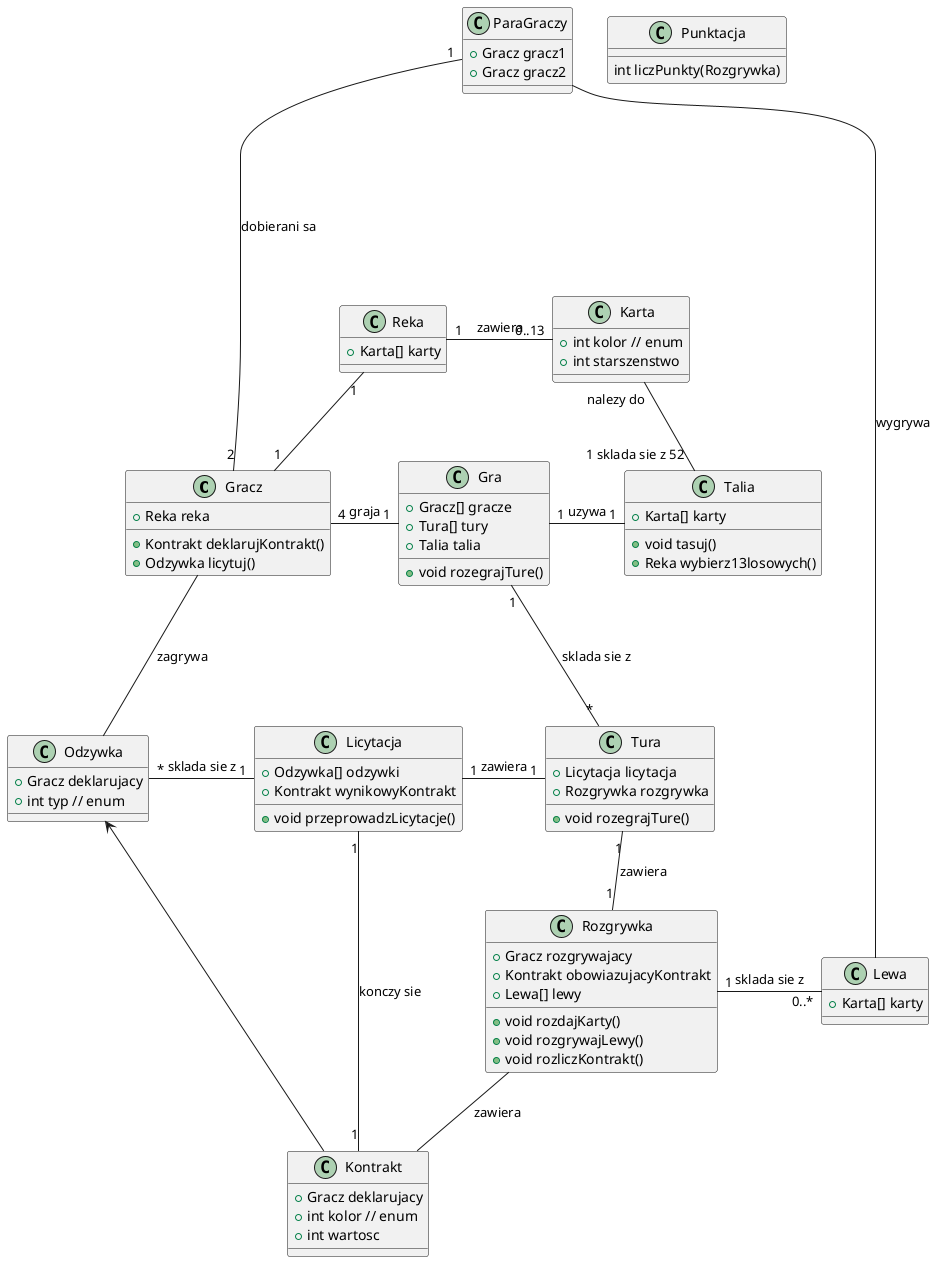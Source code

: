@startuml bridge

Gracz "4" ---right--- "1" Gra : graja

Gra "1" - "1" Talia : uzywa

Talia "1 sklada sie z 52" -up- "nalezy do" Karta 

Gra "1" -- "*" Tura : sklada sie z

Tura "1" -left- "1" Licytacja : zawiera
Tura "1" -- "1" Rozgrywka : zawiera

Licytacja "1" -left- "*" Odzywka: sklada sie z 
Rozgrywka "1" -right- "0..*" Lewa : sklada sie z

Odzywka <- Kontrakt
Rozgrywka - Kontrakt : zawiera

ParaGraczy "1" --down--- "2" Gracz : dobierani sa

Licytacja "1" --- "1" Kontrakt : konczy sie 

Gracz "1" -up- "1" Reka
Reka "1" -right- "0..13" Karta : zawiera

ParaGraczy -- Lewa : wygrywa
Gracz --- Odzywka : zagrywa


class Karta {
       +int kolor // enum
       +int starszenstwo
}

class Talia {
       +Karta[] karty
       +void tasuj()
       +Reka wybierz13losowych()
}

class ParaGraczy {
       +Gracz gracz1
       +Gracz gracz2
}

class Reka {
       +Karta[] karty
}


class Gracz {
       +Reka reka 
       +Kontrakt deklarujKontrakt()
       +Odzywka licytuj()
}

class Tura {
       +Licytacja licytacja
       +Rozgrywka rozgrywka 
       +void rozegrajTure()
}

class Licytacja {
       +Odzywka[] odzywki
       +Kontrakt wynikowyKontrakt
       +void przeprowadzLicytacje()
}

class Rozgrywka {
       +Gracz rozgrywajacy
       +Kontrakt obowiazujacyKontrakt
       +Lewa[] lewy 
       +void rozdajKarty()
       +void rozgrywajLewy()
       +void rozliczKontrakt()
}

class Lewa {
       +Karta[] karty 
}

class Punktacja {
       int liczPunkty(Rozgrywka)
}

class Odzywka {
       +Gracz deklarujacy
       +int typ // enum 
}

class Kontrakt {
       +Gracz deklarujacy
       +int kolor // enum
       +int wartosc
}

class Gra {
       +Gracz[] gracze
       +Tura[] tury
       +Talia talia 
       +void rozegrajTure()
}

@enduml bridge
